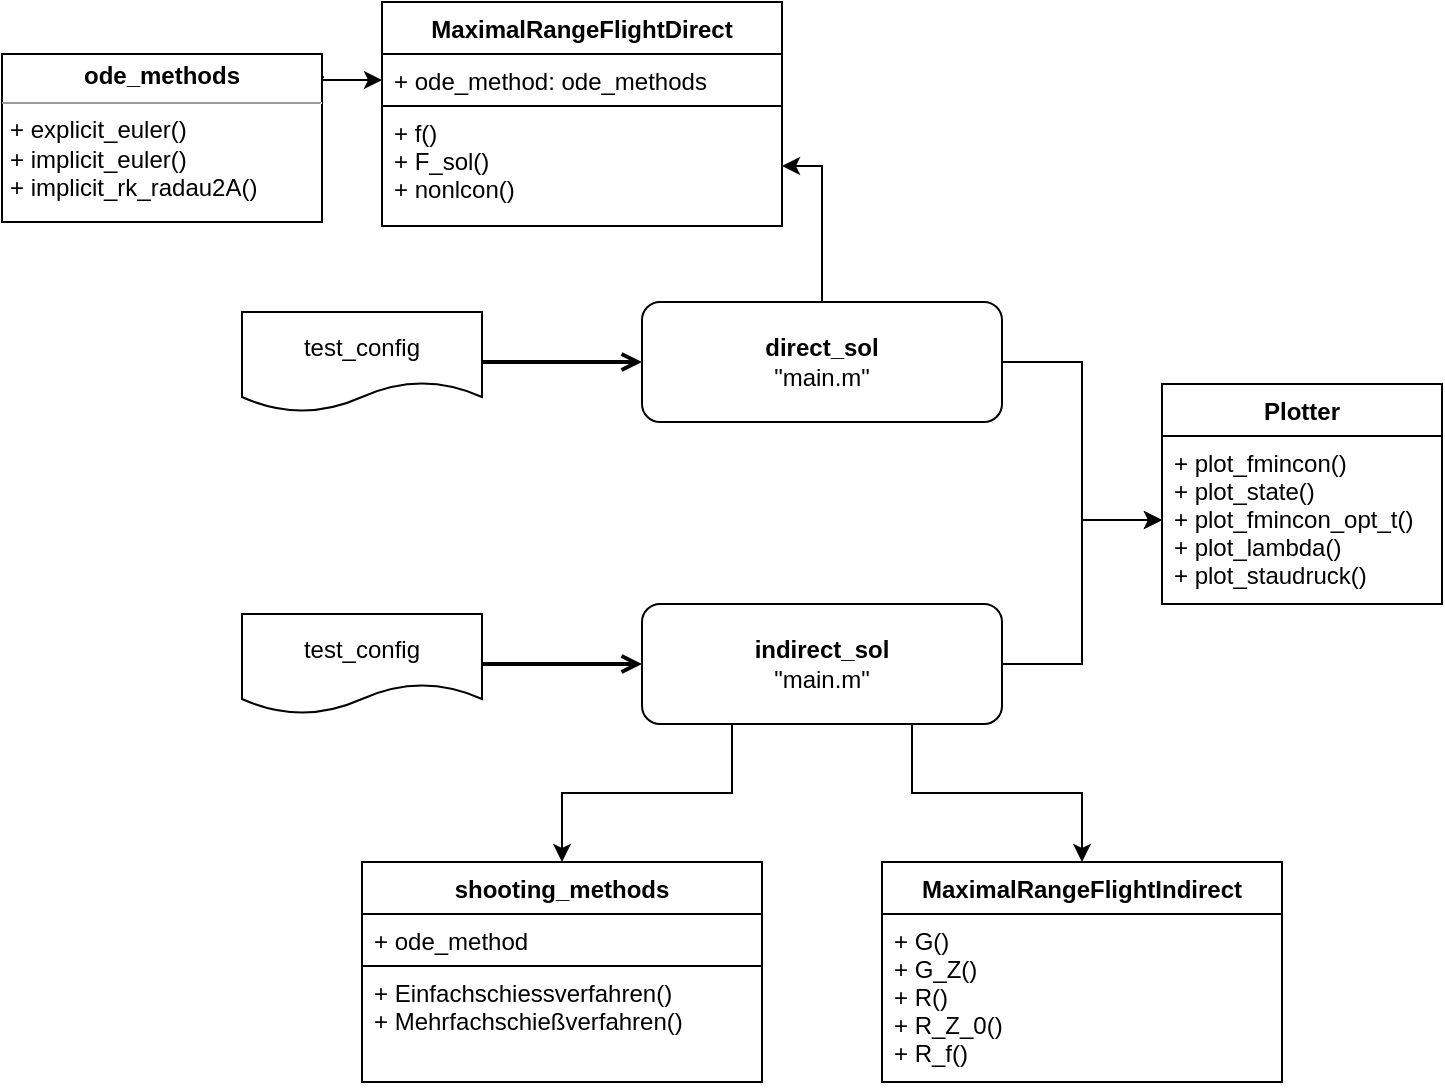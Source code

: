 <mxfile version="14.9.8" type="device"><diagram id="C5RBs43oDa-KdzZeNtuy" name="Page-1"><mxGraphModel dx="1362" dy="713" grid="1" gridSize="10" guides="1" tooltips="1" connect="1" arrows="1" fold="1" page="1" pageScale="1" pageWidth="827" pageHeight="1169" math="0" shadow="0"><root><mxCell id="WIyWlLk6GJQsqaUBKTNV-0"/><mxCell id="WIyWlLk6GJQsqaUBKTNV-1" parent="WIyWlLk6GJQsqaUBKTNV-0"/><mxCell id="wE0FC0Zr6XZhptgF0uMe-70" style="edgeStyle=orthogonalEdgeStyle;rounded=0;orthogonalLoop=1;jettySize=auto;html=1;exitX=0.5;exitY=0;exitDx=0;exitDy=0;" parent="WIyWlLk6GJQsqaUBKTNV-1" source="wE0FC0Zr6XZhptgF0uMe-21" target="wE0FC0Zr6XZhptgF0uMe-46" edge="1"><mxGeometry relative="1" as="geometry"/></mxCell><mxCell id="wE0FC0Zr6XZhptgF0uMe-21" value="&lt;b&gt;direct_sol&lt;/b&gt;&lt;br&gt;&quot;main.m&quot;" style="rounded=1;whiteSpace=wrap;html=1;" parent="WIyWlLk6GJQsqaUBKTNV-1" vertex="1"><mxGeometry x="400" y="330" width="180" height="60" as="geometry"/></mxCell><mxCell id="OfHnQKgTNhhqIl063LZN-12" style="edgeStyle=orthogonalEdgeStyle;rounded=0;orthogonalLoop=1;jettySize=auto;html=1;exitX=1;exitY=0.5;exitDx=0;exitDy=0;entryX=0;entryY=0.5;entryDx=0;entryDy=0;strokeColor=#000000;endArrow=open;endFill=0;strokeWidth=2;startSize=6;" edge="1" parent="WIyWlLk6GJQsqaUBKTNV-1" source="wE0FC0Zr6XZhptgF0uMe-28" target="wE0FC0Zr6XZhptgF0uMe-21"><mxGeometry relative="1" as="geometry"/></mxCell><mxCell id="wE0FC0Zr6XZhptgF0uMe-28" value="test_config" style="shape=document;whiteSpace=wrap;html=1;boundedLbl=1;" parent="WIyWlLk6GJQsqaUBKTNV-1" vertex="1"><mxGeometry x="200" y="335" width="120" height="50" as="geometry"/></mxCell><mxCell id="wE0FC0Zr6XZhptgF0uMe-33" style="edgeStyle=orthogonalEdgeStyle;rounded=0;orthogonalLoop=1;jettySize=auto;html=1;exitX=1.006;exitY=0.138;exitDx=0;exitDy=0;entryX=0;entryY=0.5;entryDx=0;entryDy=0;exitPerimeter=0;" parent="WIyWlLk6GJQsqaUBKTNV-1" source="wE0FC0Zr6XZhptgF0uMe-36" target="wE0FC0Zr6XZhptgF0uMe-44" edge="1"><mxGeometry relative="1" as="geometry"><mxPoint x="315" y="86" as="sourcePoint"/><mxPoint x="345" y="-4" as="targetPoint"/><Array as="points"><mxPoint x="211" y="219"/></Array></mxGeometry></mxCell><mxCell id="wE0FC0Zr6XZhptgF0uMe-71" style="edgeStyle=orthogonalEdgeStyle;rounded=0;orthogonalLoop=1;jettySize=auto;html=1;exitX=0.25;exitY=1;exitDx=0;exitDy=0;entryX=0.5;entryY=0;entryDx=0;entryDy=0;" parent="WIyWlLk6GJQsqaUBKTNV-1" source="wE0FC0Zr6XZhptgF0uMe-35" target="wE0FC0Zr6XZhptgF0uMe-60" edge="1"><mxGeometry relative="1" as="geometry"/></mxCell><mxCell id="wE0FC0Zr6XZhptgF0uMe-72" style="edgeStyle=orthogonalEdgeStyle;rounded=0;orthogonalLoop=1;jettySize=auto;html=1;exitX=0.75;exitY=1;exitDx=0;exitDy=0;entryX=0.5;entryY=0;entryDx=0;entryDy=0;" parent="WIyWlLk6GJQsqaUBKTNV-1" source="wE0FC0Zr6XZhptgF0uMe-35" target="wE0FC0Zr6XZhptgF0uMe-49" edge="1"><mxGeometry relative="1" as="geometry"/></mxCell><mxCell id="wE0FC0Zr6XZhptgF0uMe-35" value="&lt;b&gt;indirect_sol&lt;/b&gt;&lt;br&gt;&quot;main.m&quot;" style="rounded=1;whiteSpace=wrap;html=1;" parent="WIyWlLk6GJQsqaUBKTNV-1" vertex="1"><mxGeometry x="400" y="481" width="180" height="60" as="geometry"/></mxCell><mxCell id="wE0FC0Zr6XZhptgF0uMe-36" value="&lt;p style=&quot;margin: 0px ; margin-top: 4px ; text-align: center&quot;&gt;&lt;b&gt;ode_methods&lt;/b&gt;&lt;/p&gt;&lt;hr size=&quot;1&quot;&gt;&lt;p style=&quot;margin: 0px ; margin-left: 4px&quot;&gt;+ explicit_euler()&lt;/p&gt;&lt;p style=&quot;margin: 0px ; margin-left: 4px&quot;&gt;+ implicit_euler()&lt;/p&gt;&lt;p style=&quot;margin: 0px ; margin-left: 4px&quot;&gt;+ implicit_rk_radau2A()&lt;/p&gt;" style="verticalAlign=top;align=left;overflow=fill;fontSize=12;fontFamily=Helvetica;html=1;" parent="WIyWlLk6GJQsqaUBKTNV-1" vertex="1"><mxGeometry x="80" y="206" width="160" height="84" as="geometry"/></mxCell><mxCell id="wE0FC0Zr6XZhptgF0uMe-43" value="MaximalRangeFlightDirect" style="swimlane;fontStyle=1;align=center;verticalAlign=top;childLayout=stackLayout;horizontal=1;startSize=26;horizontalStack=0;resizeParent=1;resizeParentMax=0;resizeLast=0;collapsible=1;marginBottom=0;" parent="WIyWlLk6GJQsqaUBKTNV-1" vertex="1"><mxGeometry x="270" y="180" width="200" height="112" as="geometry"/></mxCell><mxCell id="wE0FC0Zr6XZhptgF0uMe-44" value="+ ode_method: ode_methods" style="text;strokeColor=none;fillColor=none;align=left;verticalAlign=top;spacingLeft=4;spacingRight=4;overflow=hidden;rotatable=0;points=[[0,0.5],[1,0.5]];portConstraint=eastwest;" parent="wE0FC0Zr6XZhptgF0uMe-43" vertex="1"><mxGeometry y="26" width="200" height="26" as="geometry"/></mxCell><mxCell id="wE0FC0Zr6XZhptgF0uMe-46" value="+ f()&#10;+ F_sol()&#10;+ nonlcon()" style="text;fillColor=none;align=left;verticalAlign=top;spacingLeft=4;spacingRight=4;overflow=hidden;rotatable=0;points=[[0,0.5],[1,0.5]];portConstraint=eastwest;strokeColor=#000000;" parent="wE0FC0Zr6XZhptgF0uMe-43" vertex="1"><mxGeometry y="52" width="200" height="60" as="geometry"/></mxCell><mxCell id="wE0FC0Zr6XZhptgF0uMe-49" value="MaximalRangeFlightIndirect" style="swimlane;fontStyle=1;align=center;verticalAlign=top;childLayout=stackLayout;horizontal=1;startSize=26;horizontalStack=0;resizeParent=1;resizeParentMax=0;resizeLast=0;collapsible=1;marginBottom=0;" parent="WIyWlLk6GJQsqaUBKTNV-1" vertex="1"><mxGeometry x="520" y="610" width="200" height="110" as="geometry"/></mxCell><mxCell id="wE0FC0Zr6XZhptgF0uMe-52" value="+ G()&#10;+ G_Z()&#10;+ R()&#10;+ R_Z_0()&#10;+ R_f()" style="text;strokeColor=none;fillColor=none;align=left;verticalAlign=top;spacingLeft=4;spacingRight=4;overflow=hidden;rotatable=0;points=[[0,0.5],[1,0.5]];portConstraint=eastwest;" parent="wE0FC0Zr6XZhptgF0uMe-49" vertex="1"><mxGeometry y="26" width="200" height="84" as="geometry"/></mxCell><mxCell id="wE0FC0Zr6XZhptgF0uMe-60" value="shooting_methods" style="swimlane;fontStyle=1;align=center;verticalAlign=top;childLayout=stackLayout;horizontal=1;startSize=26;horizontalStack=0;resizeParent=1;resizeParentMax=0;resizeLast=0;collapsible=1;marginBottom=0;" parent="WIyWlLk6GJQsqaUBKTNV-1" vertex="1"><mxGeometry x="260" y="610" width="200" height="110" as="geometry"/></mxCell><mxCell id="wE0FC0Zr6XZhptgF0uMe-61" value="+ ode_method" style="text;fillColor=none;align=left;verticalAlign=top;spacingLeft=4;spacingRight=4;overflow=hidden;rotatable=0;points=[[0,0.5],[1,0.5]];portConstraint=eastwest;labelBorderColor=none;strokeColor=#000000;" parent="wE0FC0Zr6XZhptgF0uMe-60" vertex="1"><mxGeometry y="26" width="200" height="26" as="geometry"/></mxCell><mxCell id="wE0FC0Zr6XZhptgF0uMe-62" value="+ Einfachschiessverfahren()&#10;+ Mehrfachschießverfahren()" style="text;strokeColor=none;fillColor=none;align=left;verticalAlign=top;spacingLeft=4;spacingRight=4;overflow=hidden;rotatable=0;points=[[0,0.5],[1,0.5]];portConstraint=eastwest;" parent="wE0FC0Zr6XZhptgF0uMe-60" vertex="1"><mxGeometry y="52" width="200" height="58" as="geometry"/></mxCell><mxCell id="OfHnQKgTNhhqIl063LZN-0" value="Plotter" style="swimlane;fontStyle=1;align=center;verticalAlign=top;childLayout=stackLayout;horizontal=1;startSize=26;horizontalStack=0;resizeParent=1;resizeParentMax=0;resizeLast=0;collapsible=1;marginBottom=0;" vertex="1" parent="WIyWlLk6GJQsqaUBKTNV-1"><mxGeometry x="660" y="371" width="140" height="110" as="geometry"/></mxCell><mxCell id="OfHnQKgTNhhqIl063LZN-1" value="+ plot_fmincon()&#10;+ plot_state()&#10;+ plot_fmincon_opt_t()&#10;+ plot_lambda()&#10;+ plot_staudruck()" style="text;strokeColor=none;fillColor=none;align=left;verticalAlign=top;spacingLeft=4;spacingRight=4;overflow=hidden;rotatable=0;points=[[0,0.5],[1,0.5]];portConstraint=eastwest;" vertex="1" parent="OfHnQKgTNhhqIl063LZN-0"><mxGeometry y="26" width="140" height="84" as="geometry"/></mxCell><mxCell id="OfHnQKgTNhhqIl063LZN-6" style="edgeStyle=orthogonalEdgeStyle;rounded=0;orthogonalLoop=1;jettySize=auto;html=1;exitX=0;exitY=0.5;exitDx=0;exitDy=0;entryX=1;entryY=0.5;entryDx=0;entryDy=0;startArrow=classic;startFill=1;endArrow=none;endFill=0;" edge="1" parent="WIyWlLk6GJQsqaUBKTNV-1" source="OfHnQKgTNhhqIl063LZN-1" target="wE0FC0Zr6XZhptgF0uMe-21"><mxGeometry relative="1" as="geometry"/></mxCell><mxCell id="OfHnQKgTNhhqIl063LZN-7" style="edgeStyle=orthogonalEdgeStyle;rounded=0;orthogonalLoop=1;jettySize=auto;html=1;exitX=0;exitY=0.5;exitDx=0;exitDy=0;entryX=1;entryY=0.5;entryDx=0;entryDy=0;startArrow=classic;startFill=1;endArrow=none;endFill=0;" edge="1" parent="WIyWlLk6GJQsqaUBKTNV-1" source="OfHnQKgTNhhqIl063LZN-1" target="wE0FC0Zr6XZhptgF0uMe-35"><mxGeometry relative="1" as="geometry"/></mxCell><mxCell id="OfHnQKgTNhhqIl063LZN-13" style="edgeStyle=orthogonalEdgeStyle;rounded=0;orthogonalLoop=1;jettySize=auto;html=1;exitX=1;exitY=0.5;exitDx=0;exitDy=0;entryX=0;entryY=0.5;entryDx=0;entryDy=0;strokeColor=#000000;endArrow=open;endFill=0;strokeWidth=2;startSize=6;" edge="1" parent="WIyWlLk6GJQsqaUBKTNV-1" source="OfHnQKgTNhhqIl063LZN-9" target="wE0FC0Zr6XZhptgF0uMe-35"><mxGeometry relative="1" as="geometry"/></mxCell><mxCell id="OfHnQKgTNhhqIl063LZN-9" value="test_config" style="shape=document;whiteSpace=wrap;html=1;boundedLbl=1;" vertex="1" parent="WIyWlLk6GJQsqaUBKTNV-1"><mxGeometry x="200" y="486" width="120" height="50" as="geometry"/></mxCell></root></mxGraphModel></diagram></mxfile>